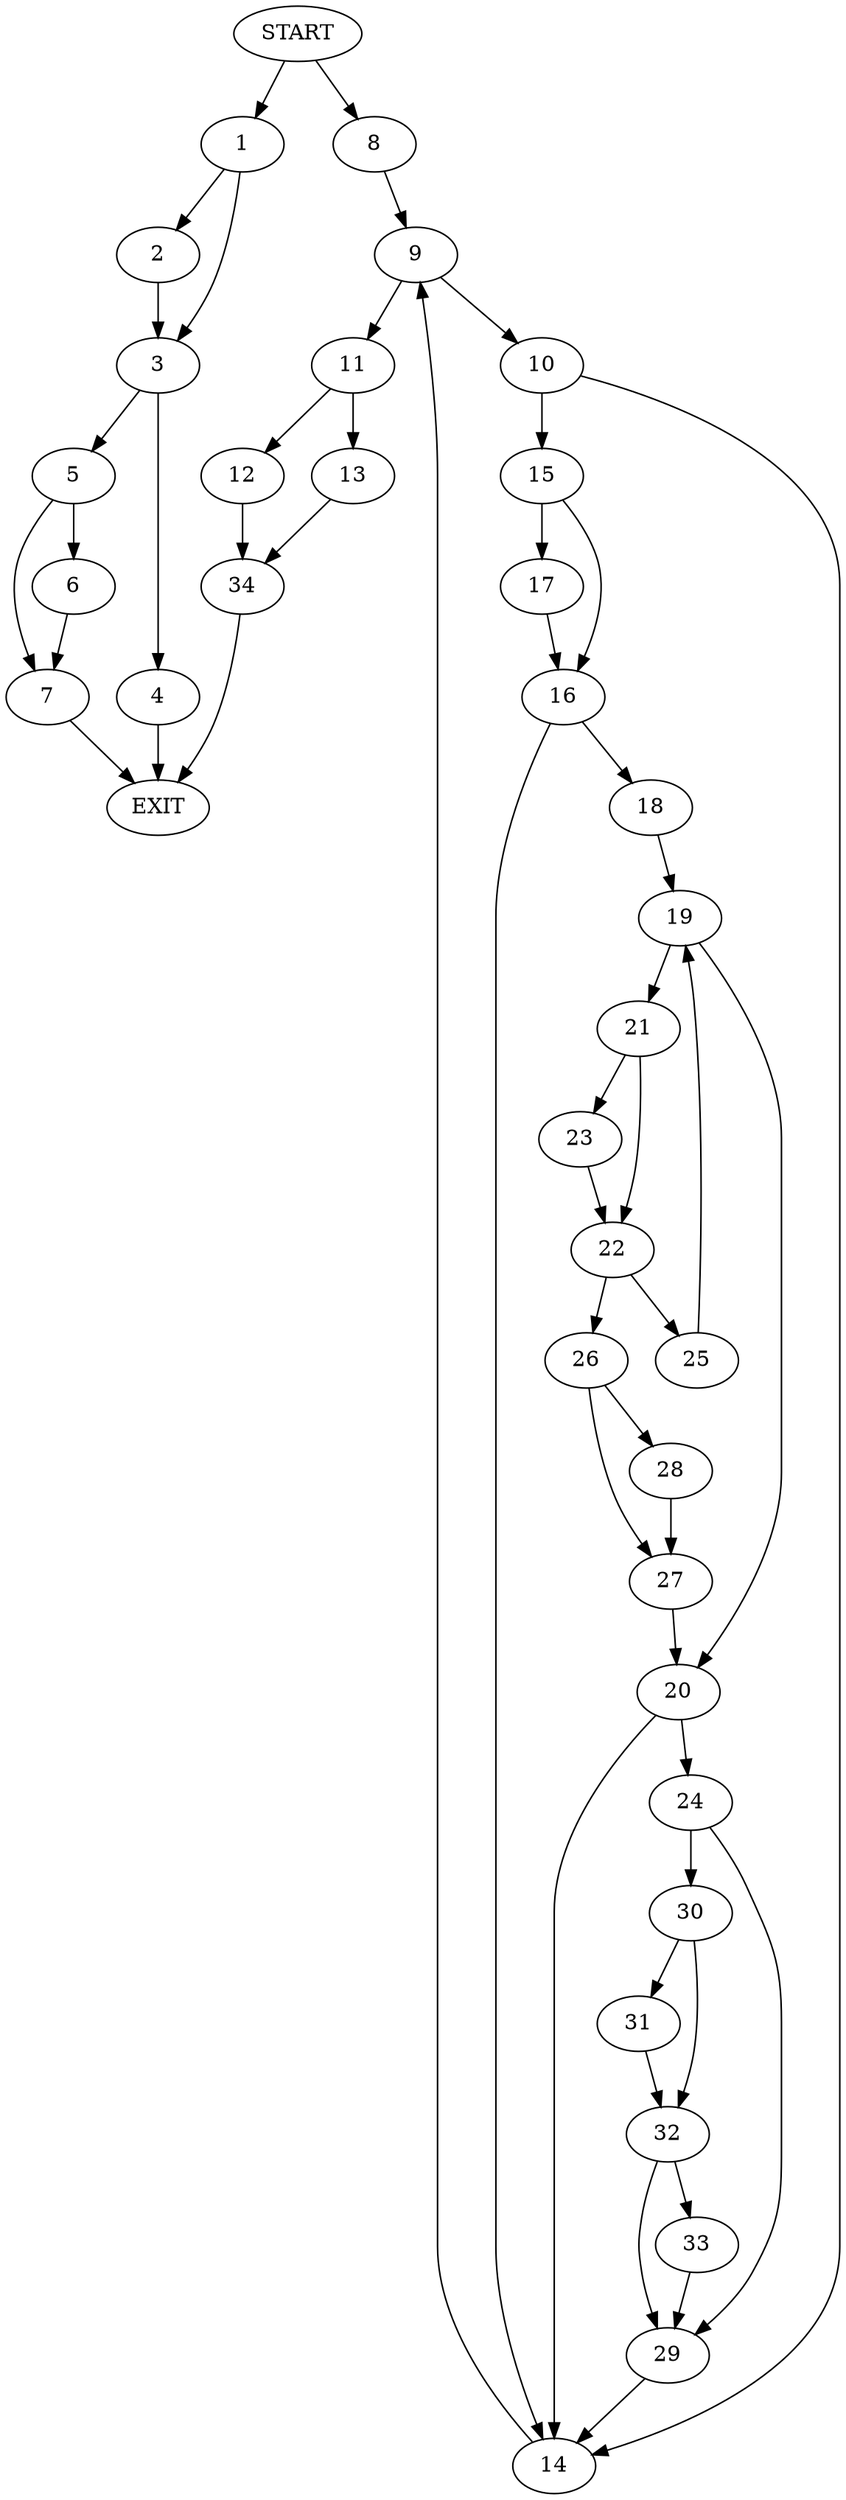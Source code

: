 digraph {
0 [label="START"]
35 [label="EXIT"]
0 -> 1
1 -> 2
1 -> 3
2 -> 3
3 -> 4
3 -> 5
5 -> 6
5 -> 7
4 -> 35
6 -> 7
7 -> 35
0 -> 8
8 -> 9
9 -> 10
9 -> 11
11 -> 12
11 -> 13
10 -> 14
10 -> 15
15 -> 16
15 -> 17
14 -> 9
17 -> 16
16 -> 18
16 -> 14
18 -> 19
19 -> 20
19 -> 21
21 -> 22
21 -> 23
20 -> 14
20 -> 24
22 -> 25
22 -> 26
23 -> 22
25 -> 19
26 -> 27
26 -> 28
28 -> 27
27 -> 20
24 -> 29
24 -> 30
30 -> 31
30 -> 32
29 -> 14
31 -> 32
32 -> 33
32 -> 29
33 -> 29
13 -> 34
12 -> 34
34 -> 35
}
